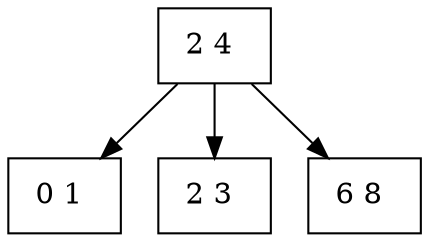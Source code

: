 digraph BTree {
    node0 [shape=box][label="2 4 "];
    node9680 [shape=box][label="0 1 "];
    node0 -> node9680;
    node9760 [shape=box][label="2 3 "];
    node0 -> node9760;
    node9840 [shape=box][label="6 8 "];
    node0 -> node9840;
}
